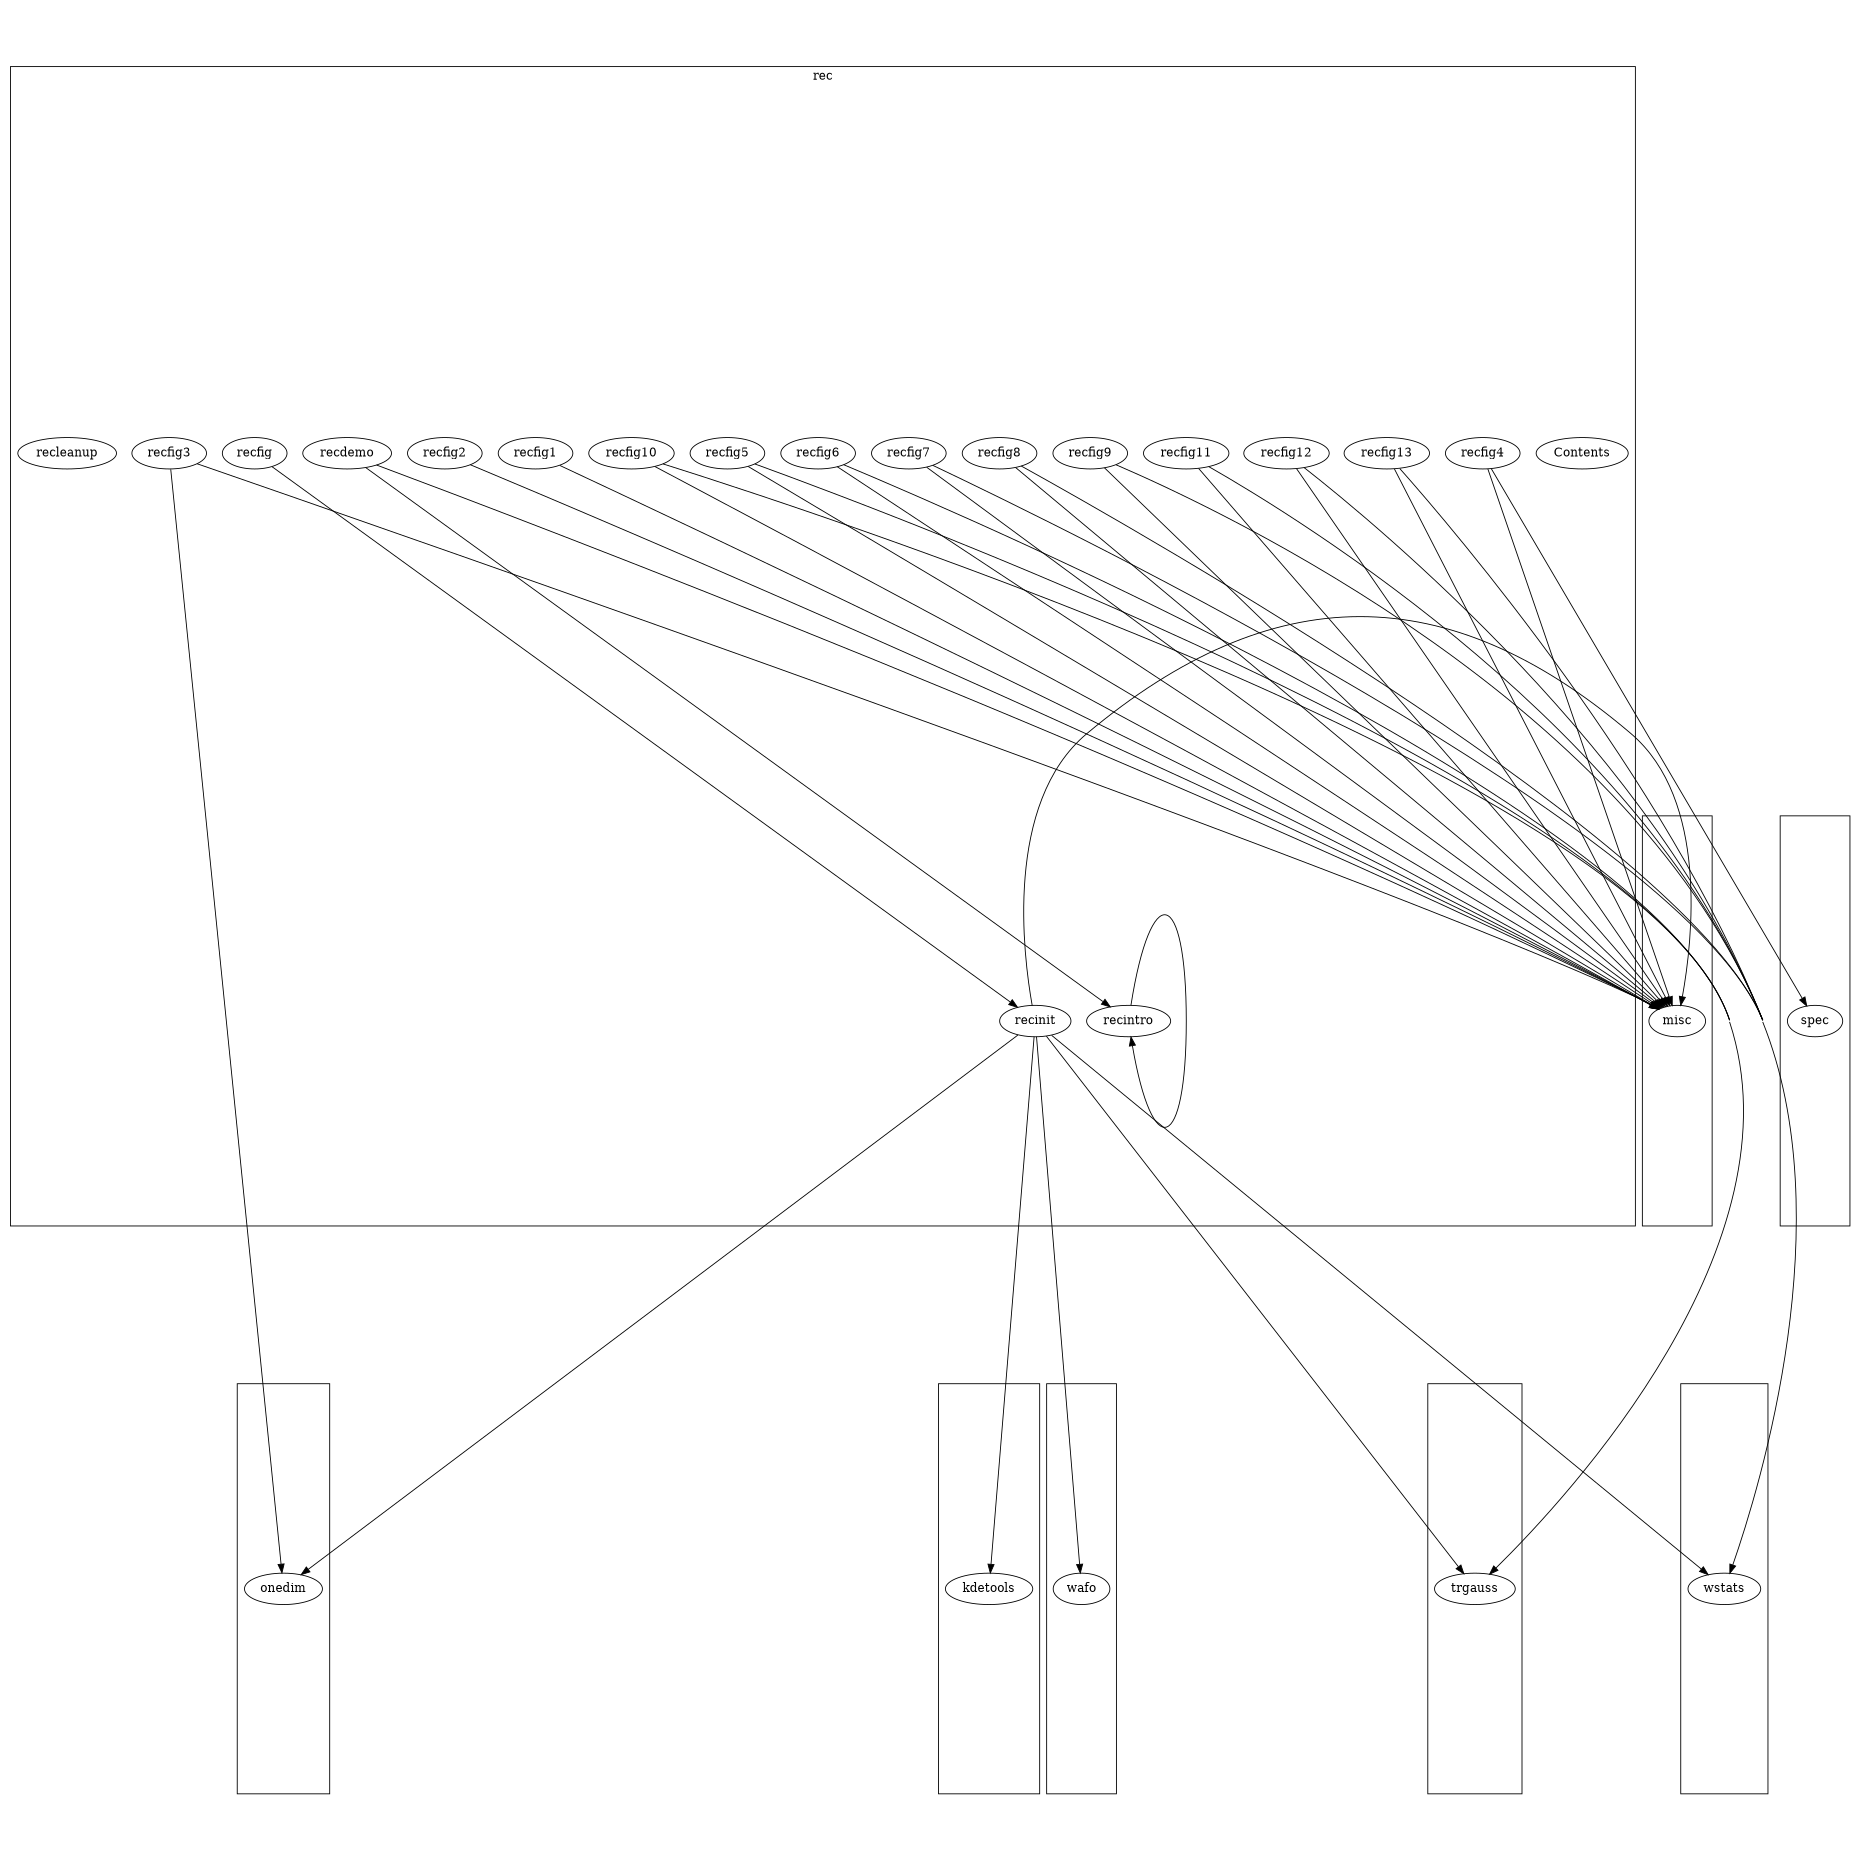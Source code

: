 /* Created by dotwrite for Matlab */
digraph dotwrite2 {
 size = "12.4023,12.4023";
 ratio = fill;
 concentrate = true;
 edge [constraint = true];
 subgraph cluster1 {
 URL = "../../../wafo/graph.html";
1;
}
 subgraph cluster2 {
 URL = "../../../wafo/kdetools/graph.html";
2;
}
 subgraph cluster3 {
 URL = "../../../wafo/misc/graph.html";
3;
}
 subgraph cluster4 {
 URL = "../../../wafo/onedim/graph.html";
4;
}
 subgraph cluster5 {
 URL = "../../../wafo/spec/graph.html";
5;
}
 subgraph cluster6 {
 URL = "../../../wafo/trgauss/graph.html";
6;
}
 subgraph cluster7 {
 URL = "../../../wafo/wstats/graph.html";
7;
}
 subgraph cluster8 {
 label = "rec";
 URL = "index.html";
8;
9;
10;
11;
12;
13;
14;
15;
16;
17;
18;
19;
20;
21;
22;
23;
24;
25;
26;
}
  9 -> 3;
  9 -> 25;
  10 -> 24;
  11 -> 3;
  12 -> 3;
  12 -> 6;
  13 -> 3;
  13 -> 7;
  14 -> 3;
  14 -> 7;
  15 -> 3;
  15 -> 7;
  16 -> 3;
  17 -> 3;
  17 -> 4;
  18 -> 3;
  18 -> 5;
  19 -> 3;
  19 -> 6;
  20 -> 3;
  20 -> 6;
  21 -> 3;
  21 -> 7;
  22 -> 3;
  22 -> 7;
  23 -> 3;
  23 -> 7;
  24 -> 1;
  24 -> 2;
  24 -> 3;
  24 -> 4;
  24 -> 6;
  24 -> 7;
  25 -> 25;

 1 [URL="../../../wafo/graph.html",label="wafo"];
 2 [URL="../../../wafo/kdetools/graph.html",label="kdetools"];
 3 [URL="../../../wafo/misc/graph.html",label="misc"];
 4 [URL="../../../wafo/onedim/graph.html",label="onedim"];
 5 [URL="../../../wafo/spec/graph.html",label="spec"];
 6 [URL="../../../wafo/trgauss/graph.html",label="trgauss"];
 7 [URL="../../../wafo/wstats/graph.html",label="wstats"];
 8 [URL="Contents.html",label="Contents"];
 9 [URL="recdemo.html",label="recdemo"];
 10 [URL="recfig.html",label="recfig"];
 11 [URL="recfig1.html",label="recfig1"];
 12 [URL="recfig10.html",label="recfig10"];
 13 [URL="recfig11.html",label="recfig11"];
 14 [URL="recfig12.html",label="recfig12"];
 15 [URL="recfig13.html",label="recfig13"];
 16 [URL="recfig2.html",label="recfig2"];
 17 [URL="recfig3.html",label="recfig3"];
 18 [URL="recfig4.html",label="recfig4"];
 19 [URL="recfig5.html",label="recfig5"];
 20 [URL="recfig6.html",label="recfig6"];
 21 [URL="recfig7.html",label="recfig7"];
 22 [URL="recfig8.html",label="recfig8"];
 23 [URL="recfig9.html",label="recfig9"];
 24 [URL="recinit.html",label="recinit"];
 25 [URL="recintro.html",label="recintro"];
 26 [URL="recleanup.html",label="recleanup"];
}